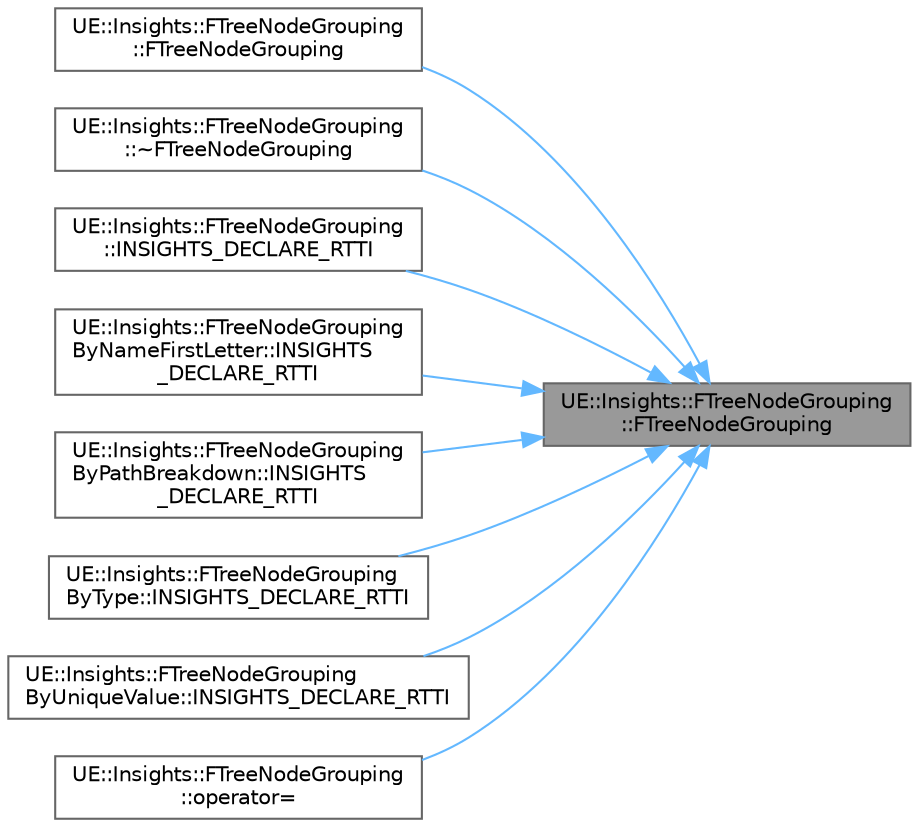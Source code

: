 digraph "UE::Insights::FTreeNodeGrouping::FTreeNodeGrouping"
{
 // INTERACTIVE_SVG=YES
 // LATEX_PDF_SIZE
  bgcolor="transparent";
  edge [fontname=Helvetica,fontsize=10,labelfontname=Helvetica,labelfontsize=10];
  node [fontname=Helvetica,fontsize=10,shape=box,height=0.2,width=0.4];
  rankdir="RL";
  Node1 [id="Node000001",label="UE::Insights::FTreeNodeGrouping\l::FTreeNodeGrouping",height=0.2,width=0.4,color="gray40", fillcolor="grey60", style="filled", fontcolor="black",tooltip=" "];
  Node1 -> Node2 [id="edge1_Node000001_Node000002",dir="back",color="steelblue1",style="solid",tooltip=" "];
  Node2 [id="Node000002",label="UE::Insights::FTreeNodeGrouping\l::FTreeNodeGrouping",height=0.2,width=0.4,color="grey40", fillcolor="white", style="filled",URL="$d8/daa/classUE_1_1Insights_1_1FTreeNodeGrouping.html#a7a180ba32e20740adee881350ae6b0e6",tooltip=" "];
  Node1 -> Node3 [id="edge2_Node000001_Node000003",dir="back",color="steelblue1",style="solid",tooltip=" "];
  Node3 [id="Node000003",label="UE::Insights::FTreeNodeGrouping\l::~FTreeNodeGrouping",height=0.2,width=0.4,color="grey40", fillcolor="white", style="filled",URL="$d8/daa/classUE_1_1Insights_1_1FTreeNodeGrouping.html#a998b4599f21749b0569c9759bf0edb56",tooltip=" "];
  Node1 -> Node4 [id="edge3_Node000001_Node000004",dir="back",color="steelblue1",style="solid",tooltip=" "];
  Node4 [id="Node000004",label="UE::Insights::FTreeNodeGrouping\l::INSIGHTS_DECLARE_RTTI",height=0.2,width=0.4,color="grey40", fillcolor="white", style="filled",URL="$d8/daa/classUE_1_1Insights_1_1FTreeNodeGrouping.html#a538f3f213d3224be537ac0d574ee61cf",tooltip=" "];
  Node1 -> Node5 [id="edge4_Node000001_Node000005",dir="back",color="steelblue1",style="solid",tooltip=" "];
  Node5 [id="Node000005",label="UE::Insights::FTreeNodeGrouping\lByNameFirstLetter::INSIGHTS\l_DECLARE_RTTI",height=0.2,width=0.4,color="grey40", fillcolor="white", style="filled",URL="$de/d98/classUE_1_1Insights_1_1FTreeNodeGroupingByNameFirstLetter.html#a3019edec61b78d7da42f1fb78e4c0cc5",tooltip=" "];
  Node1 -> Node6 [id="edge5_Node000001_Node000006",dir="back",color="steelblue1",style="solid",tooltip=" "];
  Node6 [id="Node000006",label="UE::Insights::FTreeNodeGrouping\lByPathBreakdown::INSIGHTS\l_DECLARE_RTTI",height=0.2,width=0.4,color="grey40", fillcolor="white", style="filled",URL="$d0/d15/classUE_1_1Insights_1_1FTreeNodeGroupingByPathBreakdown.html#a4401d1a9e2cead6457cf3c7de9e73e68",tooltip=" "];
  Node1 -> Node7 [id="edge6_Node000001_Node000007",dir="back",color="steelblue1",style="solid",tooltip=" "];
  Node7 [id="Node000007",label="UE::Insights::FTreeNodeGrouping\lByType::INSIGHTS_DECLARE_RTTI",height=0.2,width=0.4,color="grey40", fillcolor="white", style="filled",URL="$dc/d9a/classUE_1_1Insights_1_1FTreeNodeGroupingByType.html#aa1451d4fc7936d7fd81f4a513e54f645",tooltip=" "];
  Node1 -> Node8 [id="edge7_Node000001_Node000008",dir="back",color="steelblue1",style="solid",tooltip=" "];
  Node8 [id="Node000008",label="UE::Insights::FTreeNodeGrouping\lByUniqueValue::INSIGHTS_DECLARE_RTTI",height=0.2,width=0.4,color="grey40", fillcolor="white", style="filled",URL="$d7/d02/classUE_1_1Insights_1_1FTreeNodeGroupingByUniqueValue.html#a7d41e61c9aa3193e1ac489ee7c8961df",tooltip=" "];
  Node1 -> Node9 [id="edge8_Node000001_Node000009",dir="back",color="steelblue1",style="solid",tooltip=" "];
  Node9 [id="Node000009",label="UE::Insights::FTreeNodeGrouping\l::operator=",height=0.2,width=0.4,color="grey40", fillcolor="white", style="filled",URL="$d8/daa/classUE_1_1Insights_1_1FTreeNodeGrouping.html#a12b00fb306adc37b2ca2186843f124c6",tooltip=" "];
}
